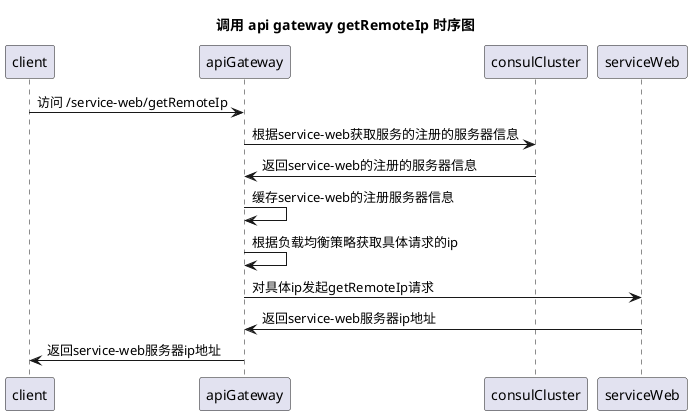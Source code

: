 @startuml

title 调用 api gateway getRemoteIp 时序图
client -> apiGateway: 访问 /service-web/getRemoteIp
apiGateway -> consulCluster: 根据service-web获取服务的注册的服务器信息
consulCluster -> apiGateway: 返回service-web的注册的服务器信息
apiGateway -> apiGateway: 缓存service-web的注册服务器信息
apiGateway -> apiGateway: 根据负载均衡策略获取具体请求的ip
apiGateway -> serviceWeb: 对具体ip发起getRemoteIp请求
serviceWeb -> apiGateway: 返回service-web服务器ip地址
apiGateway -> client: 返回service-web服务器ip地址
@enduml
